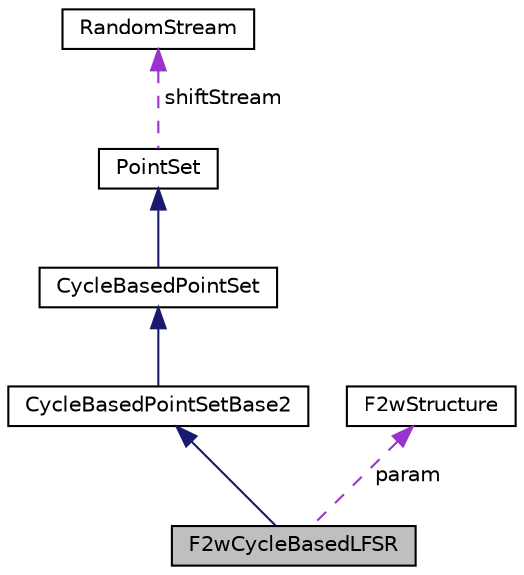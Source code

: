 digraph "F2wCycleBasedLFSR"
{
 // INTERACTIVE_SVG=YES
  bgcolor="transparent";
  edge [fontname="Helvetica",fontsize="10",labelfontname="Helvetica",labelfontsize="10"];
  node [fontname="Helvetica",fontsize="10",shape=record];
  Node4 [label="F2wCycleBasedLFSR",height=0.2,width=0.4,color="black", fillcolor="grey75", style="filled", fontcolor="black"];
  Node5 -> Node4 [dir="back",color="midnightblue",fontsize="10",style="solid",fontname="Helvetica"];
  Node5 [label="CycleBasedPointSetBase2",height=0.2,width=0.4,color="black",URL="$de/d58/classumontreal_1_1ssj_1_1hups_1_1CycleBasedPointSetBase2.html",tooltip="Similar to CycleBasedPointSet, except that the successive values in the cycles are stored as integers..."];
  Node6 -> Node5 [dir="back",color="midnightblue",fontsize="10",style="solid",fontname="Helvetica"];
  Node6 [label="CycleBasedPointSet",height=0.2,width=0.4,color="black",URL="$d4/d45/classumontreal_1_1ssj_1_1hups_1_1CycleBasedPointSet.html",tooltip="This abstract class provides the basic structures for storing and manipulating a point set defined by..."];
  Node7 -> Node6 [dir="back",color="midnightblue",fontsize="10",style="solid",fontname="Helvetica"];
  Node7 [label="PointSet",height=0.2,width=0.4,color="black",URL="$d8/d10/classumontreal_1_1ssj_1_1hups_1_1PointSet.html",tooltip="This abstract class represents a general point set. "];
  Node8 -> Node7 [dir="back",color="darkorchid3",fontsize="10",style="dashed",label=" shiftStream" ,fontname="Helvetica"];
  Node8 [label="RandomStream",height=0.2,width=0.4,color="black",URL="$d1/d7c/interfaceumontreal_1_1ssj_1_1rng_1_1RandomStream.html",tooltip="This interface defines the basic structures to handle multiple streams of uniform (pseudo)random numb..."];
  Node9 -> Node4 [dir="back",color="darkorchid3",fontsize="10",style="dashed",label=" param" ,fontname="Helvetica"];
  Node9 [label="F2wStructure",height=0.2,width=0.4,color="black",URL="$d0/d77/classumontreal_1_1ssj_1_1hups_1_1F2wStructure.html",tooltip="This class implements methods and fields needed by the classes umontreal.ssj.hups.F2wNetLFSR, umontreal.ssj.hups.F2wNetPolyLCG, umontreal.ssj.hups.F2wCycleBasedLFSR and umontreal.ssj.hups.F2wCycleBasedPolyLCG. "];
}
